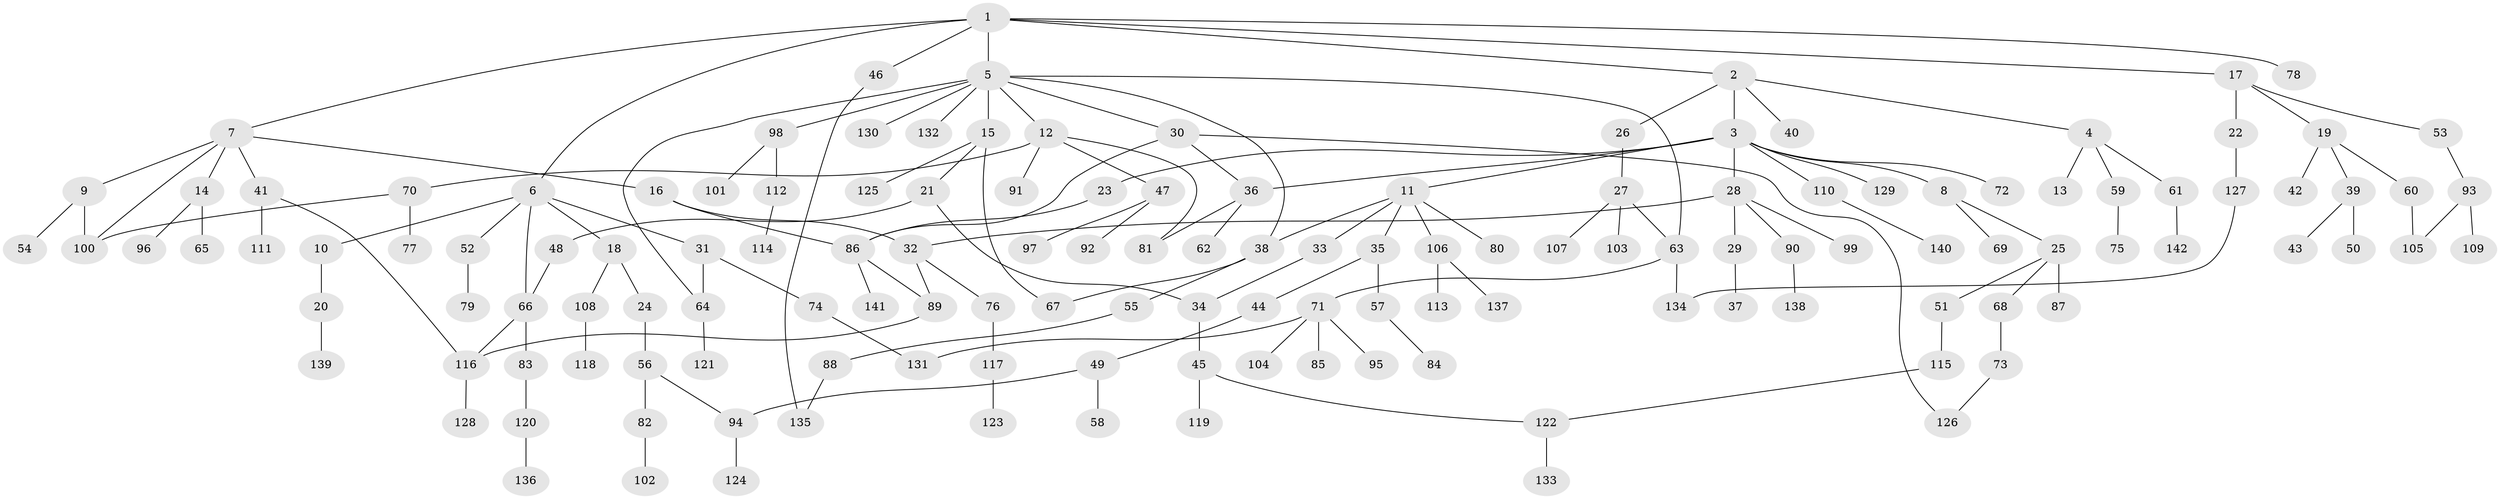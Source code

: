 // coarse degree distribution, {9: 0.010101010101010102, 12: 0.010101010101010102, 4: 0.050505050505050504, 11: 0.010101010101010102, 8: 0.010101010101010102, 5: 0.050505050505050504, 3: 0.13131313131313133, 2: 0.32323232323232326, 6: 0.020202020202020204, 1: 0.3838383838383838}
// Generated by graph-tools (version 1.1) at 2025/23/03/03/25 07:23:34]
// undirected, 142 vertices, 164 edges
graph export_dot {
graph [start="1"]
  node [color=gray90,style=filled];
  1;
  2;
  3;
  4;
  5;
  6;
  7;
  8;
  9;
  10;
  11;
  12;
  13;
  14;
  15;
  16;
  17;
  18;
  19;
  20;
  21;
  22;
  23;
  24;
  25;
  26;
  27;
  28;
  29;
  30;
  31;
  32;
  33;
  34;
  35;
  36;
  37;
  38;
  39;
  40;
  41;
  42;
  43;
  44;
  45;
  46;
  47;
  48;
  49;
  50;
  51;
  52;
  53;
  54;
  55;
  56;
  57;
  58;
  59;
  60;
  61;
  62;
  63;
  64;
  65;
  66;
  67;
  68;
  69;
  70;
  71;
  72;
  73;
  74;
  75;
  76;
  77;
  78;
  79;
  80;
  81;
  82;
  83;
  84;
  85;
  86;
  87;
  88;
  89;
  90;
  91;
  92;
  93;
  94;
  95;
  96;
  97;
  98;
  99;
  100;
  101;
  102;
  103;
  104;
  105;
  106;
  107;
  108;
  109;
  110;
  111;
  112;
  113;
  114;
  115;
  116;
  117;
  118;
  119;
  120;
  121;
  122;
  123;
  124;
  125;
  126;
  127;
  128;
  129;
  130;
  131;
  132;
  133;
  134;
  135;
  136;
  137;
  138;
  139;
  140;
  141;
  142;
  1 -- 2;
  1 -- 5;
  1 -- 6;
  1 -- 7;
  1 -- 17;
  1 -- 46;
  1 -- 78;
  2 -- 3;
  2 -- 4;
  2 -- 26;
  2 -- 40;
  3 -- 8;
  3 -- 11;
  3 -- 23;
  3 -- 28;
  3 -- 72;
  3 -- 110;
  3 -- 129;
  3 -- 36;
  4 -- 13;
  4 -- 59;
  4 -- 61;
  5 -- 12;
  5 -- 15;
  5 -- 30;
  5 -- 38;
  5 -- 98;
  5 -- 130;
  5 -- 132;
  5 -- 63;
  5 -- 64;
  6 -- 10;
  6 -- 18;
  6 -- 31;
  6 -- 52;
  6 -- 66;
  7 -- 9;
  7 -- 14;
  7 -- 16;
  7 -- 41;
  7 -- 100;
  8 -- 25;
  8 -- 69;
  9 -- 54;
  9 -- 100;
  10 -- 20;
  11 -- 33;
  11 -- 35;
  11 -- 80;
  11 -- 106;
  11 -- 38;
  12 -- 47;
  12 -- 70;
  12 -- 91;
  12 -- 81;
  14 -- 65;
  14 -- 96;
  15 -- 21;
  15 -- 67;
  15 -- 125;
  16 -- 86;
  16 -- 32;
  17 -- 19;
  17 -- 22;
  17 -- 53;
  18 -- 24;
  18 -- 108;
  19 -- 39;
  19 -- 42;
  19 -- 60;
  20 -- 139;
  21 -- 48;
  21 -- 34;
  22 -- 127;
  23 -- 86;
  24 -- 56;
  25 -- 51;
  25 -- 68;
  25 -- 87;
  26 -- 27;
  27 -- 63;
  27 -- 103;
  27 -- 107;
  28 -- 29;
  28 -- 32;
  28 -- 90;
  28 -- 99;
  29 -- 37;
  30 -- 36;
  30 -- 86;
  30 -- 126;
  31 -- 64;
  31 -- 74;
  32 -- 76;
  32 -- 89;
  33 -- 34;
  34 -- 45;
  35 -- 44;
  35 -- 57;
  36 -- 62;
  36 -- 81;
  38 -- 55;
  38 -- 67;
  39 -- 43;
  39 -- 50;
  41 -- 111;
  41 -- 116;
  44 -- 49;
  45 -- 119;
  45 -- 122;
  46 -- 135;
  47 -- 92;
  47 -- 97;
  48 -- 66;
  49 -- 58;
  49 -- 94;
  51 -- 115;
  52 -- 79;
  53 -- 93;
  55 -- 88;
  56 -- 82;
  56 -- 94;
  57 -- 84;
  59 -- 75;
  60 -- 105;
  61 -- 142;
  63 -- 71;
  63 -- 134;
  64 -- 121;
  66 -- 83;
  66 -- 116;
  68 -- 73;
  70 -- 77;
  70 -- 100;
  71 -- 85;
  71 -- 95;
  71 -- 104;
  71 -- 131;
  73 -- 126;
  74 -- 131;
  76 -- 117;
  82 -- 102;
  83 -- 120;
  86 -- 89;
  86 -- 141;
  88 -- 135;
  89 -- 116;
  90 -- 138;
  93 -- 105;
  93 -- 109;
  94 -- 124;
  98 -- 101;
  98 -- 112;
  106 -- 113;
  106 -- 137;
  108 -- 118;
  110 -- 140;
  112 -- 114;
  115 -- 122;
  116 -- 128;
  117 -- 123;
  120 -- 136;
  122 -- 133;
  127 -- 134;
}
